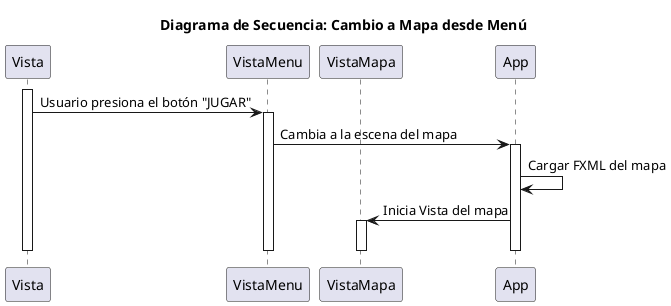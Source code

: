 @startuml

title Diagrama de Secuencia: Cambio a Mapa desde Menú

participant Vista
participant VistaMenu
participant VistaMapa
participant App

activate Vista
Vista -> VistaMenu: Usuario presiona el botón "JUGAR"
activate VistaMenu
VistaMenu -> App: Cambia a la escena del mapa
activate App
App -> App: Cargar FXML del mapa
App -> VistaMapa: Inicia Vista del mapa
activate VistaMapa
deactivate App
deactivate VistaMapa
deactivate VistaMenu
deactivate Vista

@enduml